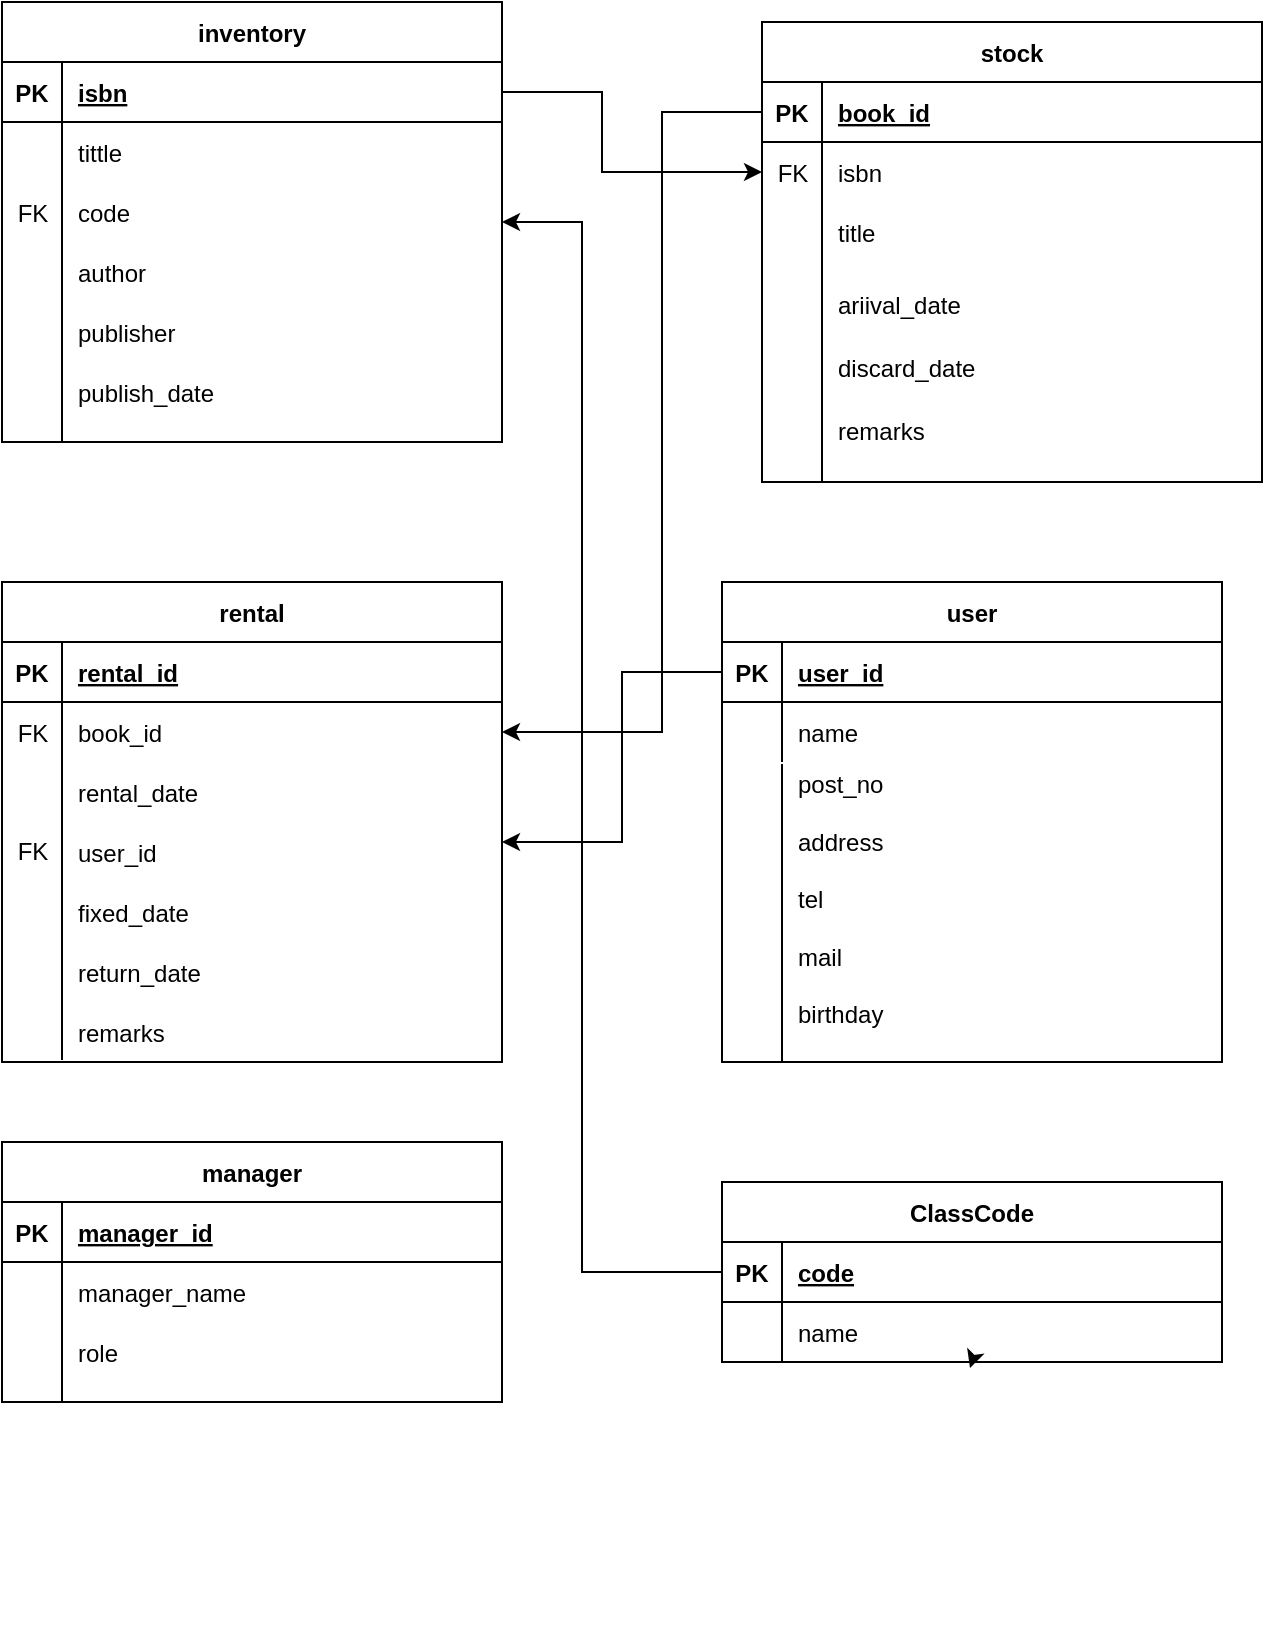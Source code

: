 <mxfile version="16.5.1" type="device"><diagram id="R2lEEEUBdFMjLlhIrx00" name="Page-1"><mxGraphModel dx="869" dy="553" grid="1" gridSize="10" guides="1" tooltips="1" connect="1" arrows="1" fold="1" page="1" pageScale="1" pageWidth="850" pageHeight="1100" math="0" shadow="0" extFonts="Permanent Marker^https://fonts.googleapis.com/css?family=Permanent+Marker"><root><mxCell id="0"/><mxCell id="1" parent="0"/><mxCell id="KSxhRUMLx_32DqIzGbDs-14" value="" style="group" vertex="1" connectable="0" parent="1"><mxGeometry x="120" y="400" width="250" height="250" as="geometry"/></mxCell><mxCell id="C-vyLk0tnHw3VtMMgP7b-13" value="rental" style="shape=table;startSize=30;container=1;collapsible=1;childLayout=tableLayout;fixedRows=1;rowLines=0;fontStyle=1;align=center;resizeLast=1;" parent="KSxhRUMLx_32DqIzGbDs-14" vertex="1"><mxGeometry width="250" height="240" as="geometry"/></mxCell><mxCell id="C-vyLk0tnHw3VtMMgP7b-14" value="" style="shape=partialRectangle;collapsible=0;dropTarget=0;pointerEvents=0;fillColor=none;points=[[0,0.5],[1,0.5]];portConstraint=eastwest;top=0;left=0;right=0;bottom=1;" parent="C-vyLk0tnHw3VtMMgP7b-13" vertex="1"><mxGeometry y="30" width="250" height="30" as="geometry"/></mxCell><mxCell id="C-vyLk0tnHw3VtMMgP7b-15" value="PK" style="shape=partialRectangle;overflow=hidden;connectable=0;fillColor=none;top=0;left=0;bottom=0;right=0;fontStyle=1;" parent="C-vyLk0tnHw3VtMMgP7b-14" vertex="1"><mxGeometry width="30" height="30" as="geometry"><mxRectangle width="30" height="30" as="alternateBounds"/></mxGeometry></mxCell><mxCell id="C-vyLk0tnHw3VtMMgP7b-16" value="rental_id" style="shape=partialRectangle;overflow=hidden;connectable=0;fillColor=none;top=0;left=0;bottom=0;right=0;align=left;spacingLeft=6;fontStyle=5;" parent="C-vyLk0tnHw3VtMMgP7b-14" vertex="1"><mxGeometry x="30" width="220" height="30" as="geometry"><mxRectangle width="220" height="30" as="alternateBounds"/></mxGeometry></mxCell><mxCell id="C-vyLk0tnHw3VtMMgP7b-17" value="" style="shape=partialRectangle;collapsible=0;dropTarget=0;pointerEvents=0;fillColor=none;points=[[0,0.5],[1,0.5]];portConstraint=eastwest;top=0;left=0;right=0;bottom=0;" parent="C-vyLk0tnHw3VtMMgP7b-13" vertex="1"><mxGeometry y="60" width="250" height="30" as="geometry"/></mxCell><mxCell id="C-vyLk0tnHw3VtMMgP7b-18" value="" style="shape=partialRectangle;overflow=hidden;connectable=0;fillColor=none;top=0;left=0;bottom=0;right=0;" parent="C-vyLk0tnHw3VtMMgP7b-17" vertex="1"><mxGeometry width="30" height="30" as="geometry"><mxRectangle width="30" height="30" as="alternateBounds"/></mxGeometry></mxCell><mxCell id="C-vyLk0tnHw3VtMMgP7b-19" value="book_id" style="shape=partialRectangle;overflow=hidden;connectable=0;fillColor=none;top=0;left=0;bottom=0;right=0;align=left;spacingLeft=6;" parent="C-vyLk0tnHw3VtMMgP7b-17" vertex="1"><mxGeometry x="30" width="220" height="30" as="geometry"><mxRectangle width="220" height="30" as="alternateBounds"/></mxGeometry></mxCell><mxCell id="C-vyLk0tnHw3VtMMgP7b-20" value="" style="shape=partialRectangle;collapsible=0;dropTarget=0;pointerEvents=0;fillColor=none;points=[[0,0.5],[1,0.5]];portConstraint=eastwest;top=0;left=0;right=0;bottom=0;" parent="C-vyLk0tnHw3VtMMgP7b-13" vertex="1"><mxGeometry y="90" width="250" height="30" as="geometry"/></mxCell><mxCell id="C-vyLk0tnHw3VtMMgP7b-21" value="" style="shape=partialRectangle;overflow=hidden;connectable=0;fillColor=none;top=0;left=0;bottom=0;right=0;" parent="C-vyLk0tnHw3VtMMgP7b-20" vertex="1"><mxGeometry width="30" height="30" as="geometry"><mxRectangle width="30" height="30" as="alternateBounds"/></mxGeometry></mxCell><mxCell id="C-vyLk0tnHw3VtMMgP7b-22" value="rental_date" style="shape=partialRectangle;overflow=hidden;connectable=0;fillColor=none;top=0;left=0;bottom=0;right=0;align=left;spacingLeft=6;" parent="C-vyLk0tnHw3VtMMgP7b-20" vertex="1"><mxGeometry x="30" width="220" height="30" as="geometry"><mxRectangle width="220" height="30" as="alternateBounds"/></mxGeometry></mxCell><mxCell id="KSxhRUMLx_32DqIzGbDs-11" value="fixed_date" style="shape=partialRectangle;overflow=hidden;connectable=0;fillColor=none;top=0;left=0;bottom=0;right=0;align=left;spacingLeft=6;" vertex="1" parent="KSxhRUMLx_32DqIzGbDs-14"><mxGeometry x="30" y="150" width="220" height="30.0" as="geometry"><mxRectangle width="220" height="30" as="alternateBounds"/></mxGeometry></mxCell><mxCell id="KSxhRUMLx_32DqIzGbDs-12" value="return_date" style="shape=partialRectangle;overflow=hidden;connectable=0;fillColor=none;top=0;left=0;bottom=0;right=0;align=left;spacingLeft=6;" vertex="1" parent="KSxhRUMLx_32DqIzGbDs-14"><mxGeometry x="30" y="180" width="220" height="30.0" as="geometry"><mxRectangle width="220" height="30" as="alternateBounds"/></mxGeometry></mxCell><mxCell id="KSxhRUMLx_32DqIzGbDs-13" value="remarks" style="shape=partialRectangle;overflow=hidden;connectable=0;fillColor=none;top=0;left=0;bottom=0;right=0;align=left;spacingLeft=6;" vertex="1" parent="KSxhRUMLx_32DqIzGbDs-14"><mxGeometry x="30" y="210" width="220" height="30" as="geometry"><mxRectangle width="220" height="30" as="alternateBounds"/></mxGeometry></mxCell><mxCell id="KSxhRUMLx_32DqIzGbDs-84" value="user_id" style="shape=partialRectangle;overflow=hidden;connectable=0;fillColor=none;top=0;left=0;bottom=0;right=0;align=left;spacingLeft=6;" vertex="1" parent="KSxhRUMLx_32DqIzGbDs-14"><mxGeometry x="30" y="120" width="220" height="30" as="geometry"><mxRectangle width="220" height="30" as="alternateBounds"/></mxGeometry></mxCell><mxCell id="KSxhRUMLx_32DqIzGbDs-88" value="FK" style="text;html=1;resizable=0;autosize=1;align=center;verticalAlign=middle;points=[];fillColor=none;strokeColor=none;rounded=0;" vertex="1" parent="KSxhRUMLx_32DqIzGbDs-14"><mxGeometry y="125.002" width="30" height="20" as="geometry"/></mxCell><mxCell id="KSxhRUMLx_32DqIzGbDs-93" value="FK" style="text;html=1;resizable=0;autosize=1;align=center;verticalAlign=middle;points=[];fillColor=none;strokeColor=none;rounded=0;" vertex="1" parent="KSxhRUMLx_32DqIzGbDs-14"><mxGeometry y="66.002" width="30" height="20" as="geometry"/></mxCell><mxCell id="KSxhRUMLx_32DqIzGbDs-22" value="" style="group" vertex="1" connectable="0" parent="1"><mxGeometry x="120" y="110" width="250" height="240" as="geometry"/></mxCell><mxCell id="KSxhRUMLx_32DqIzGbDs-6" value="code" style="shape=partialRectangle;overflow=hidden;connectable=0;fillColor=none;top=0;left=0;bottom=0;right=0;align=left;spacingLeft=6;" vertex="1" parent="KSxhRUMLx_32DqIzGbDs-22"><mxGeometry x="30" y="90" width="220" height="30" as="geometry"><mxRectangle width="220" height="30" as="alternateBounds"/></mxGeometry></mxCell><mxCell id="KSxhRUMLx_32DqIzGbDs-7" value="author" style="shape=partialRectangle;overflow=hidden;connectable=0;fillColor=none;top=0;left=0;bottom=0;right=0;align=left;spacingLeft=6;" vertex="1" parent="KSxhRUMLx_32DqIzGbDs-22"><mxGeometry x="30" y="120" width="220" height="30" as="geometry"><mxRectangle width="220" height="30" as="alternateBounds"/></mxGeometry></mxCell><mxCell id="KSxhRUMLx_32DqIzGbDs-8" value="publisher" style="shape=partialRectangle;overflow=hidden;connectable=0;fillColor=none;top=0;left=0;bottom=0;right=0;align=left;spacingLeft=6;" vertex="1" parent="KSxhRUMLx_32DqIzGbDs-22"><mxGeometry x="30" y="150" width="220" height="30" as="geometry"><mxRectangle width="220" height="30" as="alternateBounds"/></mxGeometry></mxCell><mxCell id="KSxhRUMLx_32DqIzGbDs-9" value="publish_date" style="shape=partialRectangle;overflow=hidden;connectable=0;fillColor=none;top=0;left=0;bottom=0;right=0;align=left;spacingLeft=6;" vertex="1" parent="KSxhRUMLx_32DqIzGbDs-22"><mxGeometry x="30" y="180" width="220" height="30" as="geometry"><mxRectangle width="220" height="30" as="alternateBounds"/></mxGeometry></mxCell><mxCell id="KSxhRUMLx_32DqIzGbDs-15" value="inventory" style="shape=table;startSize=30;container=1;collapsible=1;childLayout=tableLayout;fixedRows=1;rowLines=0;fontStyle=1;align=center;resizeLast=1;" vertex="1" parent="KSxhRUMLx_32DqIzGbDs-22"><mxGeometry width="250" height="220" as="geometry"/></mxCell><mxCell id="KSxhRUMLx_32DqIzGbDs-16" value="" style="shape=partialRectangle;collapsible=0;dropTarget=0;pointerEvents=0;fillColor=none;points=[[0,0.5],[1,0.5]];portConstraint=eastwest;top=0;left=0;right=0;bottom=1;" vertex="1" parent="KSxhRUMLx_32DqIzGbDs-15"><mxGeometry y="30" width="250" height="30" as="geometry"/></mxCell><mxCell id="KSxhRUMLx_32DqIzGbDs-17" value="PK" style="shape=partialRectangle;overflow=hidden;connectable=0;fillColor=none;top=0;left=0;bottom=0;right=0;fontStyle=1;" vertex="1" parent="KSxhRUMLx_32DqIzGbDs-16"><mxGeometry width="30" height="30" as="geometry"><mxRectangle width="30" height="30" as="alternateBounds"/></mxGeometry></mxCell><mxCell id="KSxhRUMLx_32DqIzGbDs-18" value="isbn" style="shape=partialRectangle;overflow=hidden;connectable=0;fillColor=none;top=0;left=0;bottom=0;right=0;align=left;spacingLeft=6;fontStyle=5;" vertex="1" parent="KSxhRUMLx_32DqIzGbDs-16"><mxGeometry x="30" width="220" height="30" as="geometry"><mxRectangle width="220" height="30" as="alternateBounds"/></mxGeometry></mxCell><mxCell id="KSxhRUMLx_32DqIzGbDs-19" value="" style="shape=partialRectangle;collapsible=0;dropTarget=0;pointerEvents=0;fillColor=none;points=[[0,0.5],[1,0.5]];portConstraint=eastwest;top=0;left=0;right=0;bottom=0;" vertex="1" parent="KSxhRUMLx_32DqIzGbDs-15"><mxGeometry y="60" width="250" height="30" as="geometry"/></mxCell><mxCell id="KSxhRUMLx_32DqIzGbDs-20" value="" style="shape=partialRectangle;overflow=hidden;connectable=0;fillColor=none;top=0;left=0;bottom=0;right=0;" vertex="1" parent="KSxhRUMLx_32DqIzGbDs-19"><mxGeometry width="30" height="30" as="geometry"><mxRectangle width="30" height="30" as="alternateBounds"/></mxGeometry></mxCell><mxCell id="KSxhRUMLx_32DqIzGbDs-21" value="tittle" style="shape=partialRectangle;overflow=hidden;connectable=0;fillColor=none;top=0;left=0;bottom=0;right=0;align=left;spacingLeft=6;" vertex="1" parent="KSxhRUMLx_32DqIzGbDs-19"><mxGeometry x="30" width="220" height="30" as="geometry"><mxRectangle width="220" height="30" as="alternateBounds"/></mxGeometry></mxCell><mxCell id="KSxhRUMLx_32DqIzGbDs-91" value="FK" style="text;html=1;resizable=0;autosize=1;align=center;verticalAlign=middle;points=[];fillColor=none;strokeColor=none;rounded=0;" vertex="1" parent="KSxhRUMLx_32DqIzGbDs-22"><mxGeometry y="96.002" width="30" height="20" as="geometry"/></mxCell><mxCell id="KSxhRUMLx_32DqIzGbDs-39" value="" style="group" vertex="1" connectable="0" parent="1"><mxGeometry x="500" y="120" width="250" height="230" as="geometry"/></mxCell><mxCell id="C-vyLk0tnHw3VtMMgP7b-2" value="stock" style="shape=table;startSize=30;container=1;collapsible=1;childLayout=tableLayout;fixedRows=1;rowLines=0;fontStyle=1;align=center;resizeLast=1;" parent="KSxhRUMLx_32DqIzGbDs-39" vertex="1"><mxGeometry width="250" height="230" as="geometry"/></mxCell><mxCell id="C-vyLk0tnHw3VtMMgP7b-3" value="" style="shape=partialRectangle;collapsible=0;dropTarget=0;pointerEvents=0;fillColor=none;points=[[0,0.5],[1,0.5]];portConstraint=eastwest;top=0;left=0;right=0;bottom=1;" parent="C-vyLk0tnHw3VtMMgP7b-2" vertex="1"><mxGeometry y="30" width="250" height="30" as="geometry"/></mxCell><mxCell id="C-vyLk0tnHw3VtMMgP7b-4" value="PK" style="shape=partialRectangle;overflow=hidden;connectable=0;fillColor=none;top=0;left=0;bottom=0;right=0;fontStyle=1;" parent="C-vyLk0tnHw3VtMMgP7b-3" vertex="1"><mxGeometry width="30" height="30" as="geometry"><mxRectangle width="30" height="30" as="alternateBounds"/></mxGeometry></mxCell><mxCell id="C-vyLk0tnHw3VtMMgP7b-5" value="book_id" style="shape=partialRectangle;overflow=hidden;connectable=0;fillColor=none;top=0;left=0;bottom=0;right=0;align=left;spacingLeft=6;fontStyle=5;" parent="C-vyLk0tnHw3VtMMgP7b-3" vertex="1"><mxGeometry x="30" width="220" height="30" as="geometry"><mxRectangle width="220" height="30" as="alternateBounds"/></mxGeometry></mxCell><mxCell id="C-vyLk0tnHw3VtMMgP7b-6" value="" style="shape=partialRectangle;collapsible=0;dropTarget=0;pointerEvents=0;fillColor=none;points=[[0,0.5],[1,0.5]];portConstraint=eastwest;top=0;left=0;right=0;bottom=0;" parent="C-vyLk0tnHw3VtMMgP7b-2" vertex="1"><mxGeometry y="60" width="250" height="30" as="geometry"/></mxCell><mxCell id="C-vyLk0tnHw3VtMMgP7b-7" value="" style="shape=partialRectangle;overflow=hidden;connectable=0;fillColor=none;top=0;left=0;bottom=0;right=0;" parent="C-vyLk0tnHw3VtMMgP7b-6" vertex="1"><mxGeometry width="30" height="30" as="geometry"><mxRectangle width="30" height="30" as="alternateBounds"/></mxGeometry></mxCell><mxCell id="C-vyLk0tnHw3VtMMgP7b-8" value="isbn" style="shape=partialRectangle;overflow=hidden;connectable=0;fillColor=none;top=0;left=0;bottom=0;right=0;align=left;spacingLeft=6;" parent="C-vyLk0tnHw3VtMMgP7b-6" vertex="1"><mxGeometry x="30" width="220" height="30" as="geometry"><mxRectangle width="220" height="30" as="alternateBounds"/></mxGeometry></mxCell><mxCell id="C-vyLk0tnHw3VtMMgP7b-9" value="" style="shape=partialRectangle;collapsible=0;dropTarget=0;pointerEvents=0;fillColor=none;points=[[0,0.5],[1,0.5]];portConstraint=eastwest;top=0;left=0;right=0;bottom=0;" parent="C-vyLk0tnHw3VtMMgP7b-2" vertex="1"><mxGeometry y="90" width="250" height="30" as="geometry"/></mxCell><mxCell id="C-vyLk0tnHw3VtMMgP7b-10" value="" style="shape=partialRectangle;overflow=hidden;connectable=0;fillColor=none;top=0;left=0;bottom=0;right=0;" parent="C-vyLk0tnHw3VtMMgP7b-9" vertex="1"><mxGeometry width="30" height="30" as="geometry"><mxRectangle width="30" height="30" as="alternateBounds"/></mxGeometry></mxCell><mxCell id="C-vyLk0tnHw3VtMMgP7b-11" value="title" style="shape=partialRectangle;overflow=hidden;connectable=0;fillColor=none;top=0;left=0;bottom=0;right=0;align=left;spacingLeft=6;" parent="C-vyLk0tnHw3VtMMgP7b-9" vertex="1"><mxGeometry x="30" width="220" height="30" as="geometry"><mxRectangle width="220" height="30" as="alternateBounds"/></mxGeometry></mxCell><mxCell id="KSxhRUMLx_32DqIzGbDs-34" value="ariival_date" style="shape=partialRectangle;overflow=hidden;connectable=0;fillColor=none;top=0;left=0;bottom=0;right=0;align=left;spacingLeft=6;" vertex="1" parent="KSxhRUMLx_32DqIzGbDs-39"><mxGeometry x="30" y="125.455" width="220" height="31.364" as="geometry"><mxRectangle width="220" height="30" as="alternateBounds"/></mxGeometry></mxCell><mxCell id="KSxhRUMLx_32DqIzGbDs-35" value="discard_date" style="shape=partialRectangle;overflow=hidden;connectable=0;fillColor=none;top=0;left=0;bottom=0;right=0;align=left;spacingLeft=6;" vertex="1" parent="KSxhRUMLx_32DqIzGbDs-39"><mxGeometry x="30" y="156.818" width="220" height="31.364" as="geometry"><mxRectangle width="220" height="30" as="alternateBounds"/></mxGeometry></mxCell><mxCell id="KSxhRUMLx_32DqIzGbDs-38" value="remarks" style="shape=partialRectangle;overflow=hidden;connectable=0;fillColor=none;top=0;left=0;bottom=0;right=0;align=left;spacingLeft=6;" vertex="1" parent="KSxhRUMLx_32DqIzGbDs-39"><mxGeometry x="30" y="188.182" width="220" height="31.364" as="geometry"><mxRectangle width="220" height="30" as="alternateBounds"/></mxGeometry></mxCell><mxCell id="KSxhRUMLx_32DqIzGbDs-86" value="FK" style="text;html=1;resizable=0;autosize=1;align=center;verticalAlign=middle;points=[];fillColor=none;strokeColor=none;rounded=0;" vertex="1" parent="KSxhRUMLx_32DqIzGbDs-39"><mxGeometry y="66.002" width="30" height="20" as="geometry"/></mxCell><mxCell id="KSxhRUMLx_32DqIzGbDs-41" value="" style="group" vertex="1" connectable="0" parent="1"><mxGeometry x="480" y="400" width="250" height="240" as="geometry"/></mxCell><mxCell id="KSxhRUMLx_32DqIzGbDs-42" value="post_no" style="shape=partialRectangle;overflow=hidden;connectable=0;fillColor=none;top=0;left=0;bottom=0;right=0;align=left;spacingLeft=6;" vertex="1" parent="KSxhRUMLx_32DqIzGbDs-41"><mxGeometry x="30" y="86.25" width="220" height="28.75" as="geometry"><mxRectangle width="220" height="30" as="alternateBounds"/></mxGeometry></mxCell><mxCell id="KSxhRUMLx_32DqIzGbDs-43" value="address" style="shape=partialRectangle;overflow=hidden;connectable=0;fillColor=none;top=0;left=0;bottom=0;right=0;align=left;spacingLeft=6;" vertex="1" parent="KSxhRUMLx_32DqIzGbDs-41"><mxGeometry x="30" y="115.0" width="220" height="28.75" as="geometry"><mxRectangle width="220" height="30" as="alternateBounds"/></mxGeometry></mxCell><mxCell id="KSxhRUMLx_32DqIzGbDs-44" value="tel" style="shape=partialRectangle;overflow=hidden;connectable=0;fillColor=none;top=0;left=0;bottom=0;right=0;align=left;spacingLeft=6;" vertex="1" parent="KSxhRUMLx_32DqIzGbDs-41"><mxGeometry x="30" y="143.75" width="220" height="28.75" as="geometry"><mxRectangle width="220" height="30" as="alternateBounds"/></mxGeometry></mxCell><mxCell id="KSxhRUMLx_32DqIzGbDs-45" value="mail" style="shape=partialRectangle;overflow=hidden;connectable=0;fillColor=none;top=0;left=0;bottom=0;right=0;align=left;spacingLeft=6;" vertex="1" parent="KSxhRUMLx_32DqIzGbDs-41"><mxGeometry x="30" y="172.5" width="220" height="28.75" as="geometry"><mxRectangle width="220" height="30" as="alternateBounds"/></mxGeometry></mxCell><mxCell id="KSxhRUMLx_32DqIzGbDs-46" value="user" style="shape=table;startSize=30;container=1;collapsible=1;childLayout=tableLayout;fixedRows=1;rowLines=0;fontStyle=1;align=center;resizeLast=1;" vertex="1" parent="KSxhRUMLx_32DqIzGbDs-41"><mxGeometry width="250" height="240" as="geometry"/></mxCell><mxCell id="KSxhRUMLx_32DqIzGbDs-47" value="" style="shape=partialRectangle;collapsible=0;dropTarget=0;pointerEvents=0;fillColor=none;points=[[0,0.5],[1,0.5]];portConstraint=eastwest;top=0;left=0;right=0;bottom=1;" vertex="1" parent="KSxhRUMLx_32DqIzGbDs-46"><mxGeometry y="30" width="250" height="30" as="geometry"/></mxCell><mxCell id="KSxhRUMLx_32DqIzGbDs-48" value="PK" style="shape=partialRectangle;overflow=hidden;connectable=0;fillColor=none;top=0;left=0;bottom=0;right=0;fontStyle=1;" vertex="1" parent="KSxhRUMLx_32DqIzGbDs-47"><mxGeometry width="30" height="30" as="geometry"><mxRectangle width="30" height="30" as="alternateBounds"/></mxGeometry></mxCell><mxCell id="KSxhRUMLx_32DqIzGbDs-49" value="user_id" style="shape=partialRectangle;overflow=hidden;connectable=0;fillColor=none;top=0;left=0;bottom=0;right=0;align=left;spacingLeft=6;fontStyle=5;" vertex="1" parent="KSxhRUMLx_32DqIzGbDs-47"><mxGeometry x="30" width="220" height="30" as="geometry"><mxRectangle width="220" height="30" as="alternateBounds"/></mxGeometry></mxCell><mxCell id="KSxhRUMLx_32DqIzGbDs-50" value="" style="shape=partialRectangle;collapsible=0;dropTarget=0;pointerEvents=0;fillColor=none;points=[[0,0.5],[1,0.5]];portConstraint=eastwest;top=0;left=0;right=0;bottom=0;" vertex="1" parent="KSxhRUMLx_32DqIzGbDs-46"><mxGeometry y="60" width="250" height="30" as="geometry"/></mxCell><mxCell id="KSxhRUMLx_32DqIzGbDs-51" value="" style="shape=partialRectangle;overflow=hidden;connectable=0;fillColor=none;top=0;left=0;bottom=0;right=0;" vertex="1" parent="KSxhRUMLx_32DqIzGbDs-50"><mxGeometry width="30" height="30" as="geometry"><mxRectangle width="30" height="30" as="alternateBounds"/></mxGeometry></mxCell><mxCell id="KSxhRUMLx_32DqIzGbDs-52" value="name" style="shape=partialRectangle;overflow=hidden;connectable=0;fillColor=none;top=0;left=0;bottom=0;right=0;align=left;spacingLeft=6;" vertex="1" parent="KSxhRUMLx_32DqIzGbDs-50"><mxGeometry x="30" width="220" height="30" as="geometry"><mxRectangle width="220" height="30" as="alternateBounds"/></mxGeometry></mxCell><mxCell id="KSxhRUMLx_32DqIzGbDs-53" value="birthday" style="shape=partialRectangle;overflow=hidden;connectable=0;fillColor=none;top=0;left=0;bottom=0;right=0;align=left;spacingLeft=6;" vertex="1" parent="KSxhRUMLx_32DqIzGbDs-41"><mxGeometry x="30" y="201.25" width="220" height="28.75" as="geometry"><mxRectangle width="220" height="30" as="alternateBounds"/></mxGeometry></mxCell><mxCell id="KSxhRUMLx_32DqIzGbDs-56" value="" style="group" vertex="1" connectable="0" parent="1"><mxGeometry x="120" y="680" width="250" height="250" as="geometry"/></mxCell><mxCell id="KSxhRUMLx_32DqIzGbDs-57" value="manager" style="shape=table;startSize=30;container=1;collapsible=1;childLayout=tableLayout;fixedRows=1;rowLines=0;fontStyle=1;align=center;resizeLast=1;" vertex="1" parent="KSxhRUMLx_32DqIzGbDs-56"><mxGeometry width="250" height="130" as="geometry"/></mxCell><mxCell id="KSxhRUMLx_32DqIzGbDs-58" value="" style="shape=partialRectangle;collapsible=0;dropTarget=0;pointerEvents=0;fillColor=none;points=[[0,0.5],[1,0.5]];portConstraint=eastwest;top=0;left=0;right=0;bottom=1;" vertex="1" parent="KSxhRUMLx_32DqIzGbDs-57"><mxGeometry y="30" width="250" height="30" as="geometry"/></mxCell><mxCell id="KSxhRUMLx_32DqIzGbDs-59" value="PK" style="shape=partialRectangle;overflow=hidden;connectable=0;fillColor=none;top=0;left=0;bottom=0;right=0;fontStyle=1;" vertex="1" parent="KSxhRUMLx_32DqIzGbDs-58"><mxGeometry width="30" height="30" as="geometry"><mxRectangle width="30" height="30" as="alternateBounds"/></mxGeometry></mxCell><mxCell id="KSxhRUMLx_32DqIzGbDs-60" value="manager_id" style="shape=partialRectangle;overflow=hidden;connectable=0;fillColor=none;top=0;left=0;bottom=0;right=0;align=left;spacingLeft=6;fontStyle=5;" vertex="1" parent="KSxhRUMLx_32DqIzGbDs-58"><mxGeometry x="30" width="220" height="30" as="geometry"><mxRectangle width="220" height="30" as="alternateBounds"/></mxGeometry></mxCell><mxCell id="KSxhRUMLx_32DqIzGbDs-61" value="" style="shape=partialRectangle;collapsible=0;dropTarget=0;pointerEvents=0;fillColor=none;points=[[0,0.5],[1,0.5]];portConstraint=eastwest;top=0;left=0;right=0;bottom=0;" vertex="1" parent="KSxhRUMLx_32DqIzGbDs-57"><mxGeometry y="60" width="250" height="30" as="geometry"/></mxCell><mxCell id="KSxhRUMLx_32DqIzGbDs-62" value="" style="shape=partialRectangle;overflow=hidden;connectable=0;fillColor=none;top=0;left=0;bottom=0;right=0;" vertex="1" parent="KSxhRUMLx_32DqIzGbDs-61"><mxGeometry width="30" height="30" as="geometry"><mxRectangle width="30" height="30" as="alternateBounds"/></mxGeometry></mxCell><mxCell id="KSxhRUMLx_32DqIzGbDs-63" value="manager_name" style="shape=partialRectangle;overflow=hidden;connectable=0;fillColor=none;top=0;left=0;bottom=0;right=0;align=left;spacingLeft=6;" vertex="1" parent="KSxhRUMLx_32DqIzGbDs-61"><mxGeometry x="30" width="220" height="30" as="geometry"><mxRectangle width="220" height="30" as="alternateBounds"/></mxGeometry></mxCell><mxCell id="KSxhRUMLx_32DqIzGbDs-64" value="" style="shape=partialRectangle;collapsible=0;dropTarget=0;pointerEvents=0;fillColor=none;points=[[0,0.5],[1,0.5]];portConstraint=eastwest;top=0;left=0;right=0;bottom=0;" vertex="1" parent="KSxhRUMLx_32DqIzGbDs-57"><mxGeometry y="90" width="250" height="30" as="geometry"/></mxCell><mxCell id="KSxhRUMLx_32DqIzGbDs-65" value="" style="shape=partialRectangle;overflow=hidden;connectable=0;fillColor=none;top=0;left=0;bottom=0;right=0;" vertex="1" parent="KSxhRUMLx_32DqIzGbDs-64"><mxGeometry width="30" height="30" as="geometry"><mxRectangle width="30" height="30" as="alternateBounds"/></mxGeometry></mxCell><mxCell id="KSxhRUMLx_32DqIzGbDs-66" value="role" style="shape=partialRectangle;overflow=hidden;connectable=0;fillColor=none;top=0;left=0;bottom=0;right=0;align=left;spacingLeft=6;" vertex="1" parent="KSxhRUMLx_32DqIzGbDs-64"><mxGeometry x="30" width="220" height="30" as="geometry"><mxRectangle width="220" height="30" as="alternateBounds"/></mxGeometry></mxCell><mxCell id="KSxhRUMLx_32DqIzGbDs-70" value="" style="group" vertex="1" connectable="0" parent="1"><mxGeometry x="480" y="700" width="250" height="90" as="geometry"/></mxCell><mxCell id="KSxhRUMLx_32DqIzGbDs-71" value="ClassCode" style="shape=table;startSize=30;container=1;collapsible=1;childLayout=tableLayout;fixedRows=1;rowLines=0;fontStyle=1;align=center;resizeLast=1;" vertex="1" parent="KSxhRUMLx_32DqIzGbDs-70"><mxGeometry width="250" height="90" as="geometry"/></mxCell><mxCell id="KSxhRUMLx_32DqIzGbDs-72" value="" style="shape=partialRectangle;collapsible=0;dropTarget=0;pointerEvents=0;fillColor=none;points=[[0,0.5],[1,0.5]];portConstraint=eastwest;top=0;left=0;right=0;bottom=1;" vertex="1" parent="KSxhRUMLx_32DqIzGbDs-71"><mxGeometry y="30" width="250" height="30" as="geometry"/></mxCell><mxCell id="KSxhRUMLx_32DqIzGbDs-73" value="PK" style="shape=partialRectangle;overflow=hidden;connectable=0;fillColor=none;top=0;left=0;bottom=0;right=0;fontStyle=1;" vertex="1" parent="KSxhRUMLx_32DqIzGbDs-72"><mxGeometry width="30" height="30" as="geometry"><mxRectangle width="30" height="30" as="alternateBounds"/></mxGeometry></mxCell><mxCell id="KSxhRUMLx_32DqIzGbDs-74" value="code" style="shape=partialRectangle;overflow=hidden;connectable=0;fillColor=none;top=0;left=0;bottom=0;right=0;align=left;spacingLeft=6;fontStyle=5;" vertex="1" parent="KSxhRUMLx_32DqIzGbDs-72"><mxGeometry x="30" width="220" height="30" as="geometry"><mxRectangle width="220" height="30" as="alternateBounds"/></mxGeometry></mxCell><mxCell id="KSxhRUMLx_32DqIzGbDs-78" value="" style="shape=partialRectangle;collapsible=0;dropTarget=0;pointerEvents=0;fillColor=none;points=[[0,0.5],[1,0.5]];portConstraint=eastwest;top=0;left=0;right=0;bottom=0;" vertex="1" parent="KSxhRUMLx_32DqIzGbDs-71"><mxGeometry y="60" width="250" height="30" as="geometry"/></mxCell><mxCell id="KSxhRUMLx_32DqIzGbDs-79" value="" style="shape=partialRectangle;overflow=hidden;connectable=0;fillColor=none;top=0;left=0;bottom=0;right=0;" vertex="1" parent="KSxhRUMLx_32DqIzGbDs-78"><mxGeometry width="30" height="30" as="geometry"><mxRectangle width="30" height="30" as="alternateBounds"/></mxGeometry></mxCell><mxCell id="KSxhRUMLx_32DqIzGbDs-80" value="name" style="shape=partialRectangle;overflow=hidden;connectable=0;fillColor=none;top=0;left=0;bottom=0;right=0;align=left;spacingLeft=6;" vertex="1" parent="KSxhRUMLx_32DqIzGbDs-78"><mxGeometry x="30" width="220" height="30" as="geometry"><mxRectangle width="220" height="30" as="alternateBounds"/></mxGeometry></mxCell><mxCell id="KSxhRUMLx_32DqIzGbDs-106" style="edgeStyle=none;rounded=0;orthogonalLoop=1;jettySize=auto;html=1;exitX=0.5;exitY=1;exitDx=0;exitDy=0;entryX=0.496;entryY=1.1;entryDx=0;entryDy=0;entryPerimeter=0;" edge="1" parent="KSxhRUMLx_32DqIzGbDs-71" source="KSxhRUMLx_32DqIzGbDs-71" target="KSxhRUMLx_32DqIzGbDs-78"><mxGeometry relative="1" as="geometry"/></mxCell><mxCell id="KSxhRUMLx_32DqIzGbDs-81" style="edgeStyle=none;rounded=0;orthogonalLoop=1;jettySize=auto;html=1;exitX=1;exitY=0.5;exitDx=0;exitDy=0;entryX=0;entryY=0.5;entryDx=0;entryDy=0;" edge="1" parent="1" source="KSxhRUMLx_32DqIzGbDs-16" target="C-vyLk0tnHw3VtMMgP7b-6"><mxGeometry relative="1" as="geometry"><Array as="points"><mxPoint x="420" y="155"/><mxPoint x="420" y="195"/></Array></mxGeometry></mxCell><mxCell id="KSxhRUMLx_32DqIzGbDs-85" style="edgeStyle=none;rounded=0;orthogonalLoop=1;jettySize=auto;html=1;exitX=0;exitY=0.5;exitDx=0;exitDy=0;" edge="1" parent="1" source="KSxhRUMLx_32DqIzGbDs-47"><mxGeometry relative="1" as="geometry"><mxPoint x="370" y="530" as="targetPoint"/><Array as="points"><mxPoint x="430" y="445"/><mxPoint x="430" y="530"/></Array></mxGeometry></mxCell><mxCell id="KSxhRUMLx_32DqIzGbDs-90" style="edgeStyle=none;rounded=0;orthogonalLoop=1;jettySize=auto;html=1;exitX=0;exitY=0.5;exitDx=0;exitDy=0;entryX=1;entryY=0.5;entryDx=0;entryDy=0;" edge="1" parent="1" source="KSxhRUMLx_32DqIzGbDs-72" target="KSxhRUMLx_32DqIzGbDs-15"><mxGeometry relative="1" as="geometry"><mxPoint x="370" y="230" as="targetPoint"/><Array as="points"><mxPoint x="410" y="745"/><mxPoint x="410" y="220"/></Array></mxGeometry></mxCell><mxCell id="KSxhRUMLx_32DqIzGbDs-92" style="edgeStyle=none;rounded=0;orthogonalLoop=1;jettySize=auto;html=1;exitX=0;exitY=0.5;exitDx=0;exitDy=0;entryX=1;entryY=0.5;entryDx=0;entryDy=0;" edge="1" parent="1" source="C-vyLk0tnHw3VtMMgP7b-3" target="C-vyLk0tnHw3VtMMgP7b-17"><mxGeometry relative="1" as="geometry"><Array as="points"><mxPoint x="450" y="165"/><mxPoint x="450" y="475"/></Array></mxGeometry></mxCell><mxCell id="KSxhRUMLx_32DqIzGbDs-100" value="" style="endArrow=none;html=1;rounded=0;entryX=1.067;entryY=-0.25;entryDx=0;entryDy=0;entryPerimeter=0;" edge="1" parent="1"><mxGeometry width="50" height="50" relative="1" as="geometry"><mxPoint x="150" y="330" as="sourcePoint"/><mxPoint x="150.01" y="200.002" as="targetPoint"/><Array as="points"/></mxGeometry></mxCell><mxCell id="KSxhRUMLx_32DqIzGbDs-101" value="" style="endArrow=none;html=1;rounded=0;entryX=1.067;entryY=-0.25;entryDx=0;entryDy=0;entryPerimeter=0;" edge="1" parent="1"><mxGeometry width="50" height="50" relative="1" as="geometry"><mxPoint x="530" y="350" as="sourcePoint"/><mxPoint x="530.01" y="220.002" as="targetPoint"/><Array as="points"/></mxGeometry></mxCell><mxCell id="KSxhRUMLx_32DqIzGbDs-102" value="" style="endArrow=none;html=1;rounded=0;entryX=1.067;entryY=-0.25;entryDx=0;entryDy=0;entryPerimeter=0;" edge="1" parent="1"><mxGeometry width="50" height="50" relative="1" as="geometry"><mxPoint x="150" y="639" as="sourcePoint"/><mxPoint x="150.01" y="509.002" as="targetPoint"/><Array as="points"/></mxGeometry></mxCell><mxCell id="KSxhRUMLx_32DqIzGbDs-103" value="" style="endArrow=none;html=1;rounded=0;entryX=1.067;entryY=-0.25;entryDx=0;entryDy=0;entryPerimeter=0;" edge="1" parent="1"><mxGeometry width="50" height="50" relative="1" as="geometry"><mxPoint x="510" y="621" as="sourcePoint"/><mxPoint x="510.01" y="491.002" as="targetPoint"/><Array as="points"/></mxGeometry></mxCell><mxCell id="KSxhRUMLx_32DqIzGbDs-104" value="" style="endArrow=none;html=1;rounded=0;entryX=1.067;entryY=-0.25;entryDx=0;entryDy=0;entryPerimeter=0;" edge="1" parent="1"><mxGeometry width="50" height="50" relative="1" as="geometry"><mxPoint x="510" y="640" as="sourcePoint"/><mxPoint x="510.01" y="510.002" as="targetPoint"/><Array as="points"/></mxGeometry></mxCell><mxCell id="KSxhRUMLx_32DqIzGbDs-105" value="" style="endArrow=none;html=1;rounded=0;entryX=1.067;entryY=-0.25;entryDx=0;entryDy=0;entryPerimeter=0;" edge="1" parent="1"><mxGeometry width="50" height="50" relative="1" as="geometry"><mxPoint x="150" y="810" as="sourcePoint"/><mxPoint x="150.01" y="778.002" as="targetPoint"/><Array as="points"/></mxGeometry></mxCell></root></mxGraphModel></diagram></mxfile>